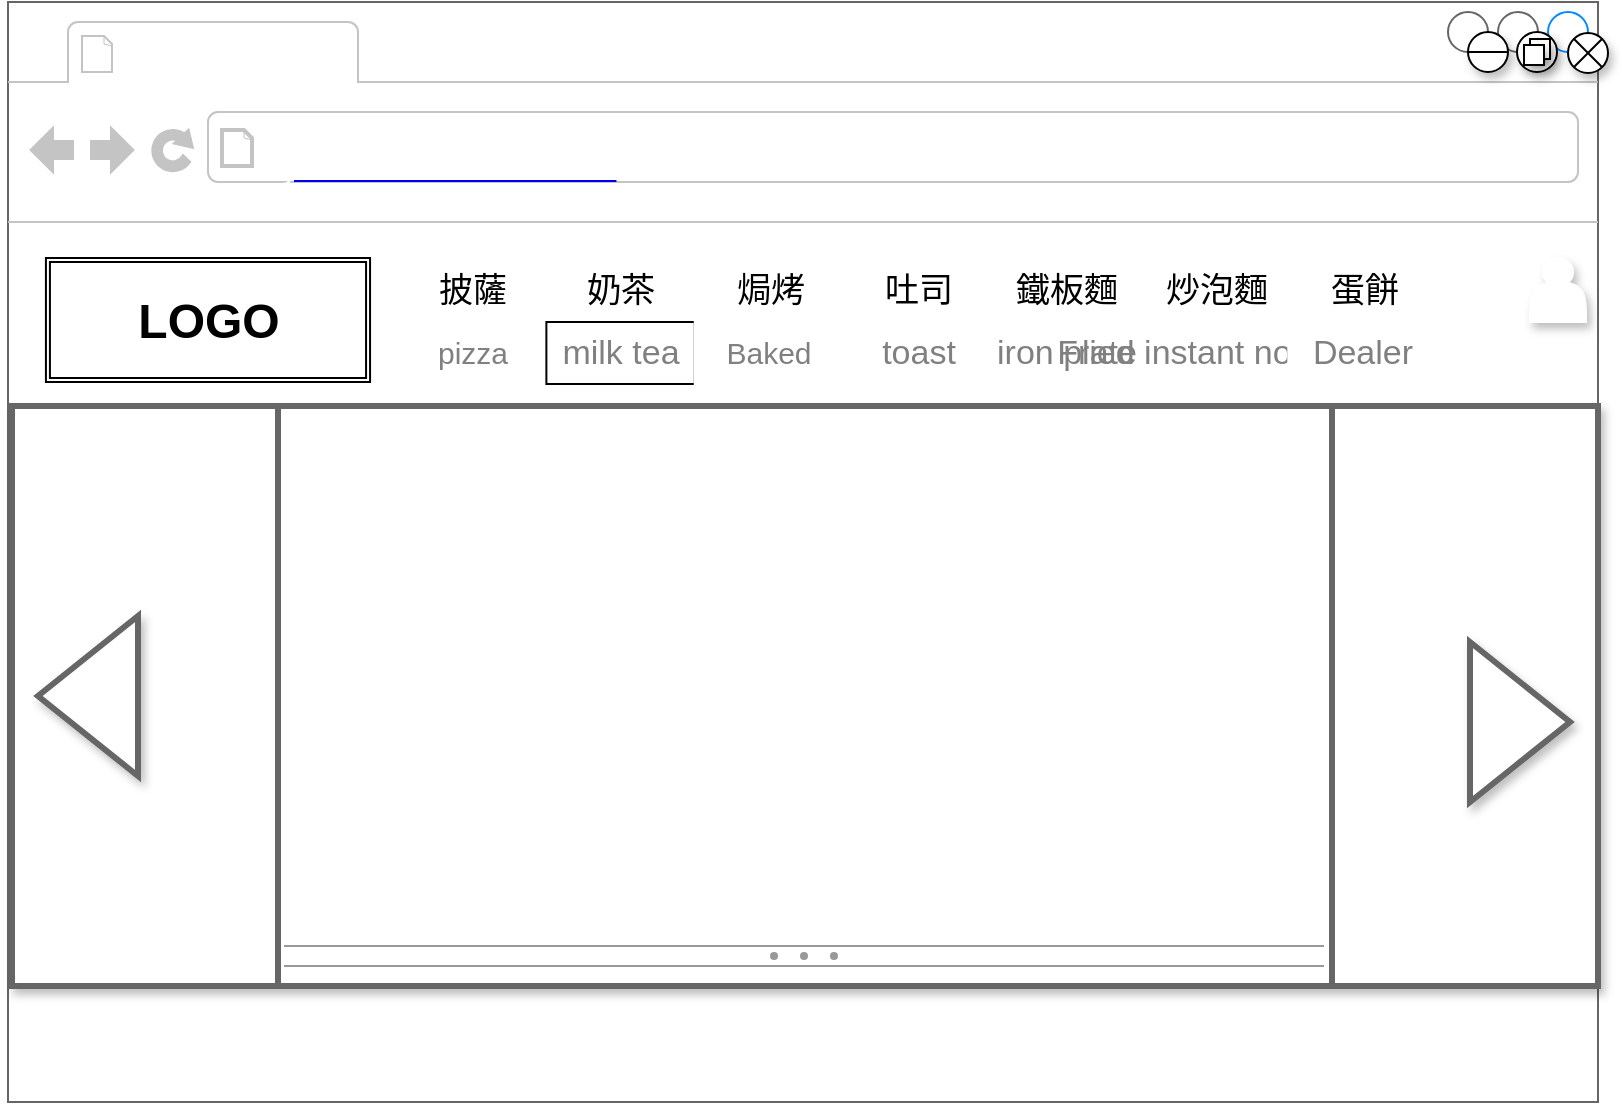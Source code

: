 <mxfile>
    <diagram id="L5m-tbIDf9zuestlk2K3" name="第1頁">
        <mxGraphModel dx="1130" dy="1956" grid="1" gridSize="10" guides="1" tooltips="1" connect="1" arrows="1" fold="1" page="1" pageScale="1" pageWidth="827" pageHeight="1169" math="0" shadow="0">
            <root>
                <mxCell id="0"/>
                <mxCell id="1" parent="0"/>
                <mxCell id="97" value="" style="strokeWidth=1;shadow=0;dashed=0;align=center;html=1;shape=mxgraph.mockup.containers.browserWindow;rSize=0;strokeColor=#666666;strokeColor2=#008cff;strokeColor3=#c4c4c4;mainText=,;recursiveResize=0;movable=1;resizable=1;rotatable=1;deletable=1;editable=1;connectable=1;container=0;" parent="1" vertex="1">
                    <mxGeometry x="605" y="-400" width="795" height="550" as="geometry"/>
                </mxCell>
                <mxCell id="103" value="" style="shape=sumEllipse;perimeter=ellipsePerimeter;whiteSpace=wrap;html=1;backgroundOutline=1;shadow=1;fontSize=11;fontColor=#FFFFFF;" parent="1" vertex="1">
                    <mxGeometry x="1385" y="-384.5" width="20" height="20" as="geometry"/>
                </mxCell>
                <mxCell id="98" value="&lt;font color=&quot;#ffffff&quot;&gt;&lt;span style=&quot;font-size: 11px;&quot;&gt;HAHAHAAH&lt;br&gt;&lt;br&gt;&lt;/span&gt;&lt;/font&gt;" style="strokeWidth=1;shadow=1;dashed=0;align=center;html=1;shape=mxgraph.mockup.containers.anchor;fontSize=17;fontColor=#666666;align=left;" parent="1" vertex="1">
                    <mxGeometry x="666" y="-377" width="130" height="26" as="geometry"/>
                </mxCell>
                <mxCell id="99" value="&lt;a href=&quot;https://www.yamaha-motor.com.tw/index.aspx&quot;&gt;&lt;font color=&quot;#ffffff&quot;&gt;yamaha-motor.com.tw&lt;/font&gt;&lt;/a&gt;" style="strokeWidth=1;shadow=0;dashed=0;align=center;html=1;shape=mxgraph.mockup.containers.anchor;rSize=0;fontSize=17;fontColor=#666666;align=left;" parent="1" vertex="1">
                    <mxGeometry x="740" y="-330" width="250" height="26" as="geometry"/>
                </mxCell>
                <mxCell id="105" value="" style="shape=lineEllipse;perimeter=ellipsePerimeter;whiteSpace=wrap;html=1;backgroundOutline=1;shadow=1;fontSize=11;fontColor=#FFFFFF;" parent="1" vertex="1">
                    <mxGeometry x="1335" y="-385" width="20" height="20" as="geometry"/>
                </mxCell>
                <mxCell id="114" value="" style="group" parent="1" vertex="1" connectable="0">
                    <mxGeometry x="1364" y="-381.5" width="16.5" height="16.5" as="geometry"/>
                </mxCell>
                <mxCell id="118" value="" style="ellipse;whiteSpace=wrap;html=1;aspect=fixed;shadow=1;fontSize=11;fontColor=#FFFFFF;" parent="114" vertex="1">
                    <mxGeometry x="-4.5" y="-3.5" width="20" height="20" as="geometry"/>
                </mxCell>
                <mxCell id="111" value="" style="rounded=0;whiteSpace=wrap;html=1;shadow=1;fontSize=11;fontColor=#FFFFFF;" parent="114" vertex="1">
                    <mxGeometry x="2" width="10" height="10" as="geometry"/>
                </mxCell>
                <mxCell id="112" value="" style="rounded=0;whiteSpace=wrap;html=1;shadow=1;fontSize=11;fontColor=#FFFFFF;" parent="114" vertex="1">
                    <mxGeometry x="-1" y="3" width="10" height="10" as="geometry"/>
                </mxCell>
                <mxCell id="145" value="" style="verticalLabelPosition=bottom;shadow=0;dashed=0;align=center;html=1;verticalAlign=top;strokeWidth=1;shape=mxgraph.mockup.misc.shoppingCart;strokeColor=#FFFFFF;fontSize=11;fontColor=#FFFFFF;" parent="1" vertex="1">
                    <mxGeometry x="1330.5" y="-272" width="31.6" height="32" as="geometry"/>
                </mxCell>
                <mxCell id="146" value="" style="shape=actor;whiteSpace=wrap;html=1;shadow=1;strokeColor=#FFFFFF;strokeWidth=3;fontSize=11;fontColor=#FFFFFF;" parent="1" vertex="1">
                    <mxGeometry x="1367" y="-271" width="26" height="30" as="geometry"/>
                </mxCell>
                <mxCell id="149" value="" style="group" parent="1" vertex="1" connectable="0">
                    <mxGeometry x="620" y="-272" width="170" height="62" as="geometry"/>
                </mxCell>
                <mxCell id="147" value="" style="shape=ext;double=1;rounded=0;whiteSpace=wrap;html=1;" parent="149" vertex="1">
                    <mxGeometry x="3.967" width="162.067" height="62.0" as="geometry"/>
                </mxCell>
                <mxCell id="148" value="LOGO" style="text;strokeColor=none;fillColor=none;html=1;fontSize=24;fontStyle=1;verticalAlign=middle;align=center;" parent="149" vertex="1">
                    <mxGeometry y="7.75" width="170" height="48.05" as="geometry"/>
                </mxCell>
                <mxCell id="150" value="" style="group" parent="1" vertex="1" connectable="0">
                    <mxGeometry x="800" y="-270" width="520" height="30" as="geometry"/>
                </mxCell>
                <mxCell id="120" value="披薩" style="strokeWidth=1;shadow=0;dashed=0;align=center;html=1;shape=mxgraph.mockup.forms.rrect;rSize=0;fontSize=17;movable=1;resizable=1;rotatable=1;deletable=1;editable=1;connectable=1;strokeColor=#FFFFFF;" parent="150" vertex="1">
                    <mxGeometry width="74.285" height="30" as="geometry"/>
                </mxCell>
                <mxCell id="121" value="奶茶" style="strokeColor=#FFFFFF;fillColor=default;gradientColor=inherit;strokeWidth=1;shadow=0;dashed=0;align=center;html=1;shape=mxgraph.mockup.forms.rrect;rSize=0;fontSize=17;fontColor=default;movable=1;resizable=1;rotatable=1;deletable=1;editable=1;connectable=1;" parent="150" vertex="1">
                    <mxGeometry x="74.285" width="74.285" height="30" as="geometry"/>
                </mxCell>
                <mxCell id="122" value="焗烤" style="strokeColor=#FFFFFF;fillColor=default;gradientColor=inherit;strokeWidth=1;shadow=0;dashed=0;align=center;html=1;shape=mxgraph.mockup.forms.rrect;rSize=0;fontSize=17;fontColor=default;movable=1;resizable=1;rotatable=1;deletable=1;editable=1;connectable=1;" parent="150" vertex="1">
                    <mxGeometry x="148.57" width="74.285" height="30" as="geometry"/>
                </mxCell>
                <mxCell id="123" value="吐司" style="strokeColor=#FFFFFF;fillColor=default;gradientColor=inherit;strokeWidth=1;shadow=0;dashed=0;align=center;html=1;shape=mxgraph.mockup.forms.rrect;rSize=0;fontSize=17;fontColor=default;movable=1;resizable=1;rotatable=1;deletable=1;editable=1;connectable=1;" parent="150" vertex="1">
                    <mxGeometry x="222.856" width="74.285" height="30" as="geometry"/>
                </mxCell>
                <mxCell id="124" value="鐵板麵" style="strokeColor=#FFFFFF;fillColor=default;gradientColor=inherit;strokeWidth=1;shadow=0;dashed=0;align=center;html=1;shape=mxgraph.mockup.forms.rrect;rSize=0;fontSize=17;fontColor=default;movable=1;resizable=1;rotatable=1;deletable=1;editable=1;connectable=1;" parent="150" vertex="1">
                    <mxGeometry x="297.141" width="74.285" height="30" as="geometry"/>
                </mxCell>
                <mxCell id="125" value="炒泡麵" style="strokeColor=#FFFFFF;fillColor=default;gradientColor=inherit;strokeWidth=1;shadow=0;dashed=0;align=center;html=1;shape=mxgraph.mockup.forms.rrect;rSize=0;fontSize=17;fontColor=default;movable=1;resizable=1;rotatable=1;deletable=1;editable=1;connectable=1;" parent="150" vertex="1">
                    <mxGeometry x="371.426" width="74.285" height="30" as="geometry"/>
                </mxCell>
                <mxCell id="137" value="蛋餅" style="strokeColor=#FFFFFF;fillColor=default;gradientColor=inherit;strokeWidth=1;shadow=0;dashed=0;align=center;html=1;shape=mxgraph.mockup.forms.rrect;rSize=0;fontSize=17;fontColor=default;movable=1;resizable=1;rotatable=1;deletable=1;editable=1;connectable=1;" parent="150" vertex="1">
                    <mxGeometry x="445.715" width="74.285" height="30" as="geometry"/>
                </mxCell>
                <mxCell id="152" value="&lt;font color=&quot;#808080&quot;&gt;&lt;span style=&quot;font-size: 15px;&quot;&gt;pizza&lt;/span&gt;&lt;/font&gt;" style="strokeWidth=1;shadow=0;dashed=0;align=center;html=1;shape=mxgraph.mockup.forms.rrect;rSize=0;fontSize=17;movable=1;resizable=1;rotatable=1;deletable=1;editable=1;connectable=1;strokeColor=#FFFFFF;" parent="1" vertex="1">
                    <mxGeometry x="800" y="-240" width="74.191" height="31.0" as="geometry"/>
                </mxCell>
                <mxCell id="153" value="&lt;font color=&quot;#808080&quot;&gt;milk tea&lt;/font&gt;" style="strokeColor=default;fillColor=default;gradientColor=inherit;strokeWidth=1;shadow=0;dashed=0;align=center;html=1;shape=mxgraph.mockup.forms.rrect;rSize=0;fontSize=17;fontColor=default;movable=1;resizable=1;rotatable=1;deletable=1;editable=1;connectable=1;" parent="1" vertex="1">
                    <mxGeometry x="874.191" y="-240" width="74.191" height="31.0" as="geometry"/>
                </mxCell>
                <mxCell id="154" value="&lt;font color=&quot;#808080&quot;&gt;&lt;span style=&quot;font-size: 15px;&quot;&gt;Baked&lt;/span&gt;&lt;/font&gt;" style="strokeColor=#FFFFFF;fillColor=default;gradientColor=inherit;strokeWidth=1;shadow=0;dashed=0;align=center;html=1;shape=mxgraph.mockup.forms.rrect;rSize=0;fontSize=17;fontColor=default;movable=1;resizable=1;rotatable=1;deletable=1;editable=1;connectable=1;" parent="1" vertex="1">
                    <mxGeometry x="948.382" y="-240" width="74.191" height="31.0" as="geometry"/>
                </mxCell>
                <mxCell id="155" value="&lt;font color=&quot;#808080&quot;&gt;toast&lt;/font&gt;" style="strokeColor=#FFFFFF;fillColor=default;gradientColor=inherit;strokeWidth=1;shadow=0;dashed=0;align=center;html=1;shape=mxgraph.mockup.forms.rrect;rSize=0;fontSize=17;fontColor=default;movable=1;resizable=1;rotatable=1;deletable=1;editable=1;connectable=1;" parent="1" vertex="1">
                    <mxGeometry x="1022.573" y="-240" width="74.191" height="31.0" as="geometry"/>
                </mxCell>
                <mxCell id="156" value="&lt;font color=&quot;#808080&quot;&gt;iron plate&lt;/font&gt;" style="strokeColor=#FFFFFF;fillColor=default;gradientColor=inherit;strokeWidth=1;shadow=0;dashed=0;align=center;html=1;shape=mxgraph.mockup.forms.rrect;rSize=0;fontSize=17;fontColor=default;movable=1;resizable=1;rotatable=1;deletable=1;editable=1;connectable=1;" parent="1" vertex="1">
                    <mxGeometry x="1096.764" y="-240" width="74.191" height="31.0" as="geometry"/>
                </mxCell>
                <mxCell id="157" value="&lt;font color=&quot;#808080&quot;&gt;Fried instant noodles&lt;/font&gt;" style="strokeColor=#FFFFFF;fillColor=default;gradientColor=inherit;strokeWidth=1;shadow=0;dashed=0;align=center;html=1;shape=mxgraph.mockup.forms.rrect;rSize=0;fontSize=17;fontColor=default;movable=1;resizable=1;rotatable=1;deletable=1;editable=1;connectable=1;" parent="1" vertex="1">
                    <mxGeometry x="1170.955" y="-240" width="74.191" height="31.0" as="geometry"/>
                </mxCell>
                <mxCell id="158" value="&lt;font color=&quot;#808080&quot;&gt;Dealer&lt;/font&gt;" style="strokeColor=#FFFFFF;fillColor=default;gradientColor=inherit;strokeWidth=1;shadow=0;dashed=0;align=center;html=1;shape=mxgraph.mockup.forms.rrect;rSize=0;fontSize=17;fontColor=default;movable=1;resizable=1;rotatable=1;deletable=1;editable=1;connectable=1;" parent="1" vertex="1">
                    <mxGeometry x="1245.149" y="-240" width="74.191" height="31.0" as="geometry"/>
                </mxCell>
                <mxCell id="159" value="" style="shape=process;whiteSpace=wrap;html=1;backgroundOutline=1;shadow=1;strokeColor=#666666;strokeWidth=3;fontSize=15;fontColor=#808080;size=0.168;" parent="1" vertex="1">
                    <mxGeometry x="607" y="-198" width="793" height="290" as="geometry"/>
                </mxCell>
                <mxCell id="165" value="" style="triangle;whiteSpace=wrap;html=1;shadow=1;strokeColor=#666666;strokeWidth=3;fontSize=15;fontColor=#808080;rotation=-180;" parent="1" vertex="1">
                    <mxGeometry x="620" y="-93" width="50" height="80" as="geometry"/>
                </mxCell>
                <mxCell id="167" value="" style="triangle;whiteSpace=wrap;html=1;shadow=1;strokeColor=#666666;strokeWidth=3;fontSize=15;fontColor=#808080;rotation=0;" parent="1" vertex="1">
                    <mxGeometry x="1336" y="-80" width="50" height="80" as="geometry"/>
                </mxCell>
                <mxCell id="181" value="" style="verticalLabelPosition=bottom;shadow=0;dashed=0;align=center;html=1;verticalAlign=top;strokeWidth=1;shape=mxgraph.mockup.forms.splitter;strokeColor=#999999;fontSize=15;fontColor=#808080;" parent="1" vertex="1">
                    <mxGeometry x="743" y="62" width="520" height="30" as="geometry"/>
                </mxCell>
            </root>
        </mxGraphModel>
    </diagram>
</mxfile>